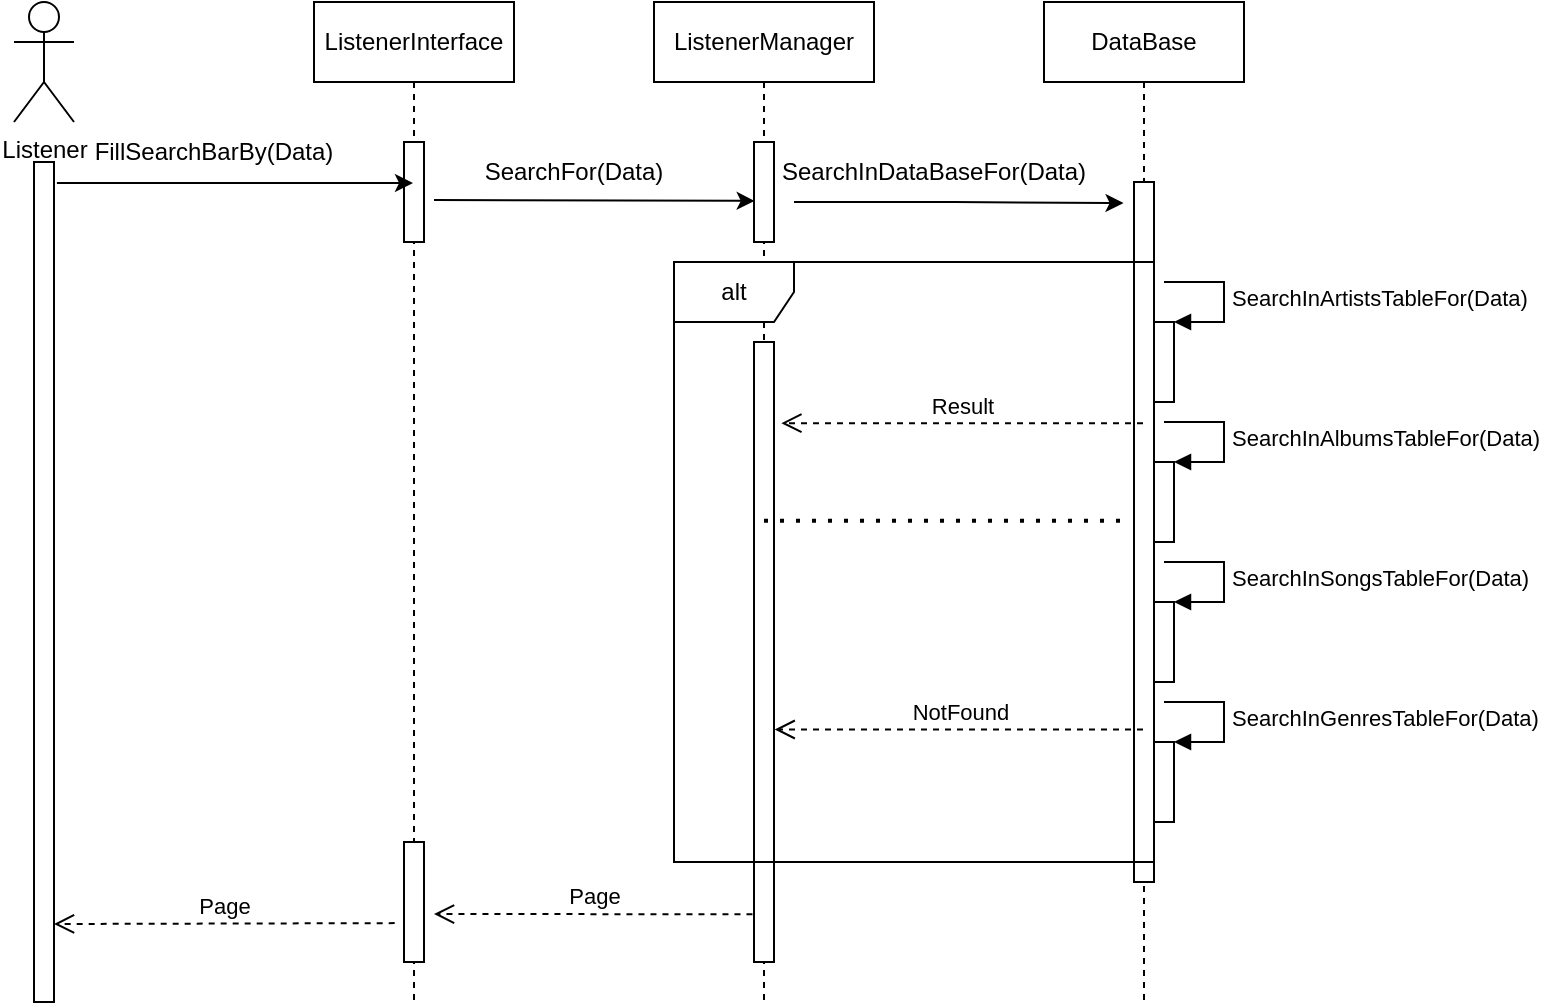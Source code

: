 <mxfile version="17.4.1" type="device"><diagram id="kgpKYQtTHZ0yAKxKKP6v" name="Page-1"><mxGraphModel dx="1019" dy="562" grid="1" gridSize="10" guides="1" tooltips="1" connect="1" arrows="1" fold="1" page="1" pageScale="1" pageWidth="850" pageHeight="1100" math="0" shadow="0"><root><mxCell id="0"/><mxCell id="1" parent="0"/><object label="Listener&lt;br&gt;" Listener="" id="tBmzI4W0-kh4h0WtuRlq-1"><mxCell style="shape=umlActor;verticalLabelPosition=bottom;verticalAlign=top;html=1;outlineConnect=0;" parent="1" vertex="1"><mxGeometry x="40" y="20" width="30" height="60" as="geometry"/></mxCell></object><mxCell id="tBmzI4W0-kh4h0WtuRlq-10" value="ListenerInterface" style="shape=umlLifeline;perimeter=lifelinePerimeter;whiteSpace=wrap;html=1;container=1;collapsible=0;recursiveResize=0;outlineConnect=0;" parent="1" vertex="1"><mxGeometry x="190" y="20" width="100" height="500" as="geometry"/></mxCell><mxCell id="tBmzI4W0-kh4h0WtuRlq-13" value="" style="html=1;points=[];perimeter=orthogonalPerimeter;" parent="tBmzI4W0-kh4h0WtuRlq-10" vertex="1"><mxGeometry x="45" y="70" width="10" height="50" as="geometry"/></mxCell><mxCell id="tBmzI4W0-kh4h0WtuRlq-87" value="" style="html=1;points=[];perimeter=orthogonalPerimeter;" parent="tBmzI4W0-kh4h0WtuRlq-10" vertex="1"><mxGeometry x="45" y="420" width="10" height="60" as="geometry"/></mxCell><mxCell id="tBmzI4W0-kh4h0WtuRlq-12" value="" style="endArrow=classic;html=1;rounded=0;exitX=1.145;exitY=0.025;exitDx=0;exitDy=0;exitPerimeter=0;" parent="1" source="tBmzI4W0-kh4h0WtuRlq-85" target="tBmzI4W0-kh4h0WtuRlq-10" edge="1"><mxGeometry width="50" height="50" relative="1" as="geometry"><mxPoint x="70" y="110" as="sourcePoint"/><mxPoint x="450" y="260" as="targetPoint"/></mxGeometry></mxCell><mxCell id="tBmzI4W0-kh4h0WtuRlq-14" value="FillSearchBarBy(Data)" style="text;html=1;strokeColor=none;fillColor=none;align=center;verticalAlign=middle;whiteSpace=wrap;rounded=0;" parent="1" vertex="1"><mxGeometry x="110" y="80" width="60" height="30" as="geometry"/></mxCell><mxCell id="tBmzI4W0-kh4h0WtuRlq-15" value="ListenerManager" style="shape=umlLifeline;perimeter=lifelinePerimeter;whiteSpace=wrap;html=1;container=1;collapsible=0;recursiveResize=0;outlineConnect=0;" parent="1" vertex="1"><mxGeometry x="360" y="20" width="110" height="500" as="geometry"/></mxCell><mxCell id="tBmzI4W0-kh4h0WtuRlq-17" value="" style="html=1;points=[];perimeter=orthogonalPerimeter;" parent="tBmzI4W0-kh4h0WtuRlq-15" vertex="1"><mxGeometry x="50" y="70" width="10" height="50" as="geometry"/></mxCell><mxCell id="tBmzI4W0-kh4h0WtuRlq-68" value="" style="html=1;points=[];perimeter=orthogonalPerimeter;" parent="tBmzI4W0-kh4h0WtuRlq-15" vertex="1"><mxGeometry x="50" y="170" width="10" height="310" as="geometry"/></mxCell><mxCell id="tBmzI4W0-kh4h0WtuRlq-19" value="" style="endArrow=classic;html=1;rounded=0;entryX=0.034;entryY=0.589;entryDx=0;entryDy=0;entryPerimeter=0;" parent="1" target="tBmzI4W0-kh4h0WtuRlq-17" edge="1"><mxGeometry width="50" height="50" relative="1" as="geometry"><mxPoint x="250" y="119" as="sourcePoint"/><mxPoint x="450" y="260" as="targetPoint"/></mxGeometry></mxCell><mxCell id="tBmzI4W0-kh4h0WtuRlq-20" value="SearchFor(Data)" style="text;html=1;strokeColor=none;fillColor=none;align=center;verticalAlign=middle;whiteSpace=wrap;rounded=0;" parent="1" vertex="1"><mxGeometry x="290" y="90" width="60" height="30" as="geometry"/></mxCell><mxCell id="tBmzI4W0-kh4h0WtuRlq-26" value="" style="endArrow=classic;html=1;rounded=0;entryX=-0.022;entryY=0.611;entryDx=0;entryDy=0;entryPerimeter=0;" parent="1" edge="1"><mxGeometry width="50" height="50" relative="1" as="geometry"><mxPoint x="430" y="120" as="sourcePoint"/><mxPoint x="594.78" y="120.55" as="targetPoint"/><Array as="points"><mxPoint x="510" y="120"/></Array></mxGeometry></mxCell><mxCell id="tBmzI4W0-kh4h0WtuRlq-27" value="SearchInDataBaseFor(Data)" style="text;html=1;strokeColor=none;fillColor=none;align=center;verticalAlign=middle;whiteSpace=wrap;rounded=0;" parent="1" vertex="1"><mxGeometry x="470" y="90" width="60" height="30" as="geometry"/></mxCell><mxCell id="tBmzI4W0-kh4h0WtuRlq-28" value="DataBase" style="shape=umlLifeline;perimeter=lifelinePerimeter;whiteSpace=wrap;html=1;container=1;collapsible=0;recursiveResize=0;outlineConnect=0;" parent="1" vertex="1"><mxGeometry x="555" y="20" width="100" height="500" as="geometry"/></mxCell><mxCell id="tBmzI4W0-kh4h0WtuRlq-39" value="" style="html=1;points=[];perimeter=orthogonalPerimeter;" parent="tBmzI4W0-kh4h0WtuRlq-28" vertex="1"><mxGeometry x="55" y="160" width="10" height="40" as="geometry"/></mxCell><mxCell id="tBmzI4W0-kh4h0WtuRlq-40" value="SearchInArtistsTableFor(Data)" style="edgeStyle=orthogonalEdgeStyle;html=1;align=left;spacingLeft=2;endArrow=block;rounded=0;entryX=1;entryY=0;" parent="tBmzI4W0-kh4h0WtuRlq-28" target="tBmzI4W0-kh4h0WtuRlq-39" edge="1"><mxGeometry relative="1" as="geometry"><mxPoint x="60" y="140" as="sourcePoint"/><Array as="points"><mxPoint x="60" y="140"/><mxPoint x="90" y="140"/><mxPoint x="90" y="160"/></Array></mxGeometry></mxCell><mxCell id="tBmzI4W0-kh4h0WtuRlq-41" value="" style="html=1;points=[];perimeter=orthogonalPerimeter;" parent="tBmzI4W0-kh4h0WtuRlq-28" vertex="1"><mxGeometry x="55" y="230" width="10" height="40" as="geometry"/></mxCell><mxCell id="tBmzI4W0-kh4h0WtuRlq-42" value="SearchInAlbumsTableFor(Data)" style="edgeStyle=orthogonalEdgeStyle;html=1;align=left;spacingLeft=2;endArrow=block;rounded=0;entryX=1;entryY=0;" parent="tBmzI4W0-kh4h0WtuRlq-28" target="tBmzI4W0-kh4h0WtuRlq-41" edge="1"><mxGeometry relative="1" as="geometry"><mxPoint x="60" y="210" as="sourcePoint"/><Array as="points"><mxPoint x="60" y="210"/><mxPoint x="90" y="210"/><mxPoint x="90" y="230"/></Array></mxGeometry></mxCell><mxCell id="tBmzI4W0-kh4h0WtuRlq-43" value="" style="html=1;points=[];perimeter=orthogonalPerimeter;" parent="tBmzI4W0-kh4h0WtuRlq-28" vertex="1"><mxGeometry x="55" y="300" width="10" height="40" as="geometry"/></mxCell><mxCell id="tBmzI4W0-kh4h0WtuRlq-44" value="SearchInSongsTableFor(Data)" style="edgeStyle=orthogonalEdgeStyle;html=1;align=left;spacingLeft=2;endArrow=block;rounded=0;entryX=1;entryY=0;" parent="tBmzI4W0-kh4h0WtuRlq-28" target="tBmzI4W0-kh4h0WtuRlq-43" edge="1"><mxGeometry relative="1" as="geometry"><mxPoint x="60" y="280" as="sourcePoint"/><Array as="points"><mxPoint x="60" y="280"/><mxPoint x="90" y="280"/><mxPoint x="90" y="300"/></Array></mxGeometry></mxCell><mxCell id="tBmzI4W0-kh4h0WtuRlq-45" value="" style="html=1;points=[];perimeter=orthogonalPerimeter;" parent="tBmzI4W0-kh4h0WtuRlq-28" vertex="1"><mxGeometry x="55" y="370" width="10" height="40" as="geometry"/></mxCell><mxCell id="tBmzI4W0-kh4h0WtuRlq-46" value="SearchInGenresTableFor(Data)" style="edgeStyle=orthogonalEdgeStyle;html=1;align=left;spacingLeft=2;endArrow=block;rounded=0;entryX=1;entryY=0;" parent="tBmzI4W0-kh4h0WtuRlq-28" target="tBmzI4W0-kh4h0WtuRlq-45" edge="1"><mxGeometry relative="1" as="geometry"><mxPoint x="60" y="350" as="sourcePoint"/><Array as="points"><mxPoint x="60" y="350"/><mxPoint x="90" y="350"/><mxPoint x="90" y="370"/></Array></mxGeometry></mxCell><mxCell id="tBmzI4W0-kh4h0WtuRlq-63" value="" style="endArrow=none;dashed=1;html=1;dashPattern=1 3;strokeWidth=2;rounded=0;entryX=-0.244;entryY=0.484;entryDx=0;entryDy=0;entryPerimeter=0;" parent="1" source="tBmzI4W0-kh4h0WtuRlq-15" target="tBmzI4W0-kh4h0WtuRlq-34" edge="1"><mxGeometry width="50" height="50" relative="1" as="geometry"><mxPoint x="400" y="310" as="sourcePoint"/><mxPoint x="450" y="260" as="targetPoint"/></mxGeometry></mxCell><mxCell id="tBmzI4W0-kh4h0WtuRlq-85" value="" style="html=1;points=[];perimeter=orthogonalPerimeter;" parent="1" vertex="1"><mxGeometry x="50" y="100" width="10" height="420" as="geometry"/></mxCell><mxCell id="tBmzI4W0-kh4h0WtuRlq-86" value="Page" style="html=1;verticalAlign=bottom;endArrow=open;dashed=1;endSize=8;rounded=0;exitX=-0.077;exitY=0.923;exitDx=0;exitDy=0;exitPerimeter=0;" parent="1" source="tBmzI4W0-kh4h0WtuRlq-68" edge="1"><mxGeometry relative="1" as="geometry"><mxPoint x="470" y="290" as="sourcePoint"/><mxPoint x="250" y="476" as="targetPoint"/></mxGeometry></mxCell><mxCell id="tBmzI4W0-kh4h0WtuRlq-89" value="Page" style="html=1;verticalAlign=bottom;endArrow=open;dashed=1;endSize=8;rounded=0;exitX=-0.466;exitY=0.676;exitDx=0;exitDy=0;exitPerimeter=0;" parent="1" source="tBmzI4W0-kh4h0WtuRlq-87" edge="1"><mxGeometry relative="1" as="geometry"><mxPoint x="170" y="490" as="sourcePoint"/><mxPoint x="60" y="481" as="targetPoint"/></mxGeometry></mxCell><mxCell id="tBmzI4W0-kh4h0WtuRlq-34" value="" style="html=1;points=[];perimeter=orthogonalPerimeter;" parent="1" vertex="1"><mxGeometry x="600" y="110" width="10" height="350" as="geometry"/></mxCell><mxCell id="zhVABnSrGTma7i8JmIoE-3" value="Result" style="html=1;verticalAlign=bottom;endArrow=open;dashed=1;endSize=8;rounded=0;entryX=1.367;entryY=0.131;entryDx=0;entryDy=0;entryPerimeter=0;" parent="1" source="tBmzI4W0-kh4h0WtuRlq-28" target="tBmzI4W0-kh4h0WtuRlq-68" edge="1"><mxGeometry relative="1" as="geometry"><mxPoint x="560" y="230" as="sourcePoint"/><mxPoint x="480" y="230" as="targetPoint"/></mxGeometry></mxCell><mxCell id="zhVABnSrGTma7i8JmIoE-5" value="NotFound" style="html=1;verticalAlign=bottom;endArrow=open;dashed=1;endSize=8;rounded=0;entryX=1.034;entryY=0.625;entryDx=0;entryDy=0;entryPerimeter=0;" parent="1" source="tBmzI4W0-kh4h0WtuRlq-28" target="tBmzI4W0-kh4h0WtuRlq-68" edge="1"><mxGeometry relative="1" as="geometry"><mxPoint x="510" y="380" as="sourcePoint"/><mxPoint x="430" y="380" as="targetPoint"/></mxGeometry></mxCell><mxCell id="zhVABnSrGTma7i8JmIoE-6" value="alt" style="shape=umlFrame;whiteSpace=wrap;html=1;" parent="1" vertex="1"><mxGeometry x="370" y="150" width="240" height="300" as="geometry"/></mxCell></root></mxGraphModel></diagram></mxfile>
